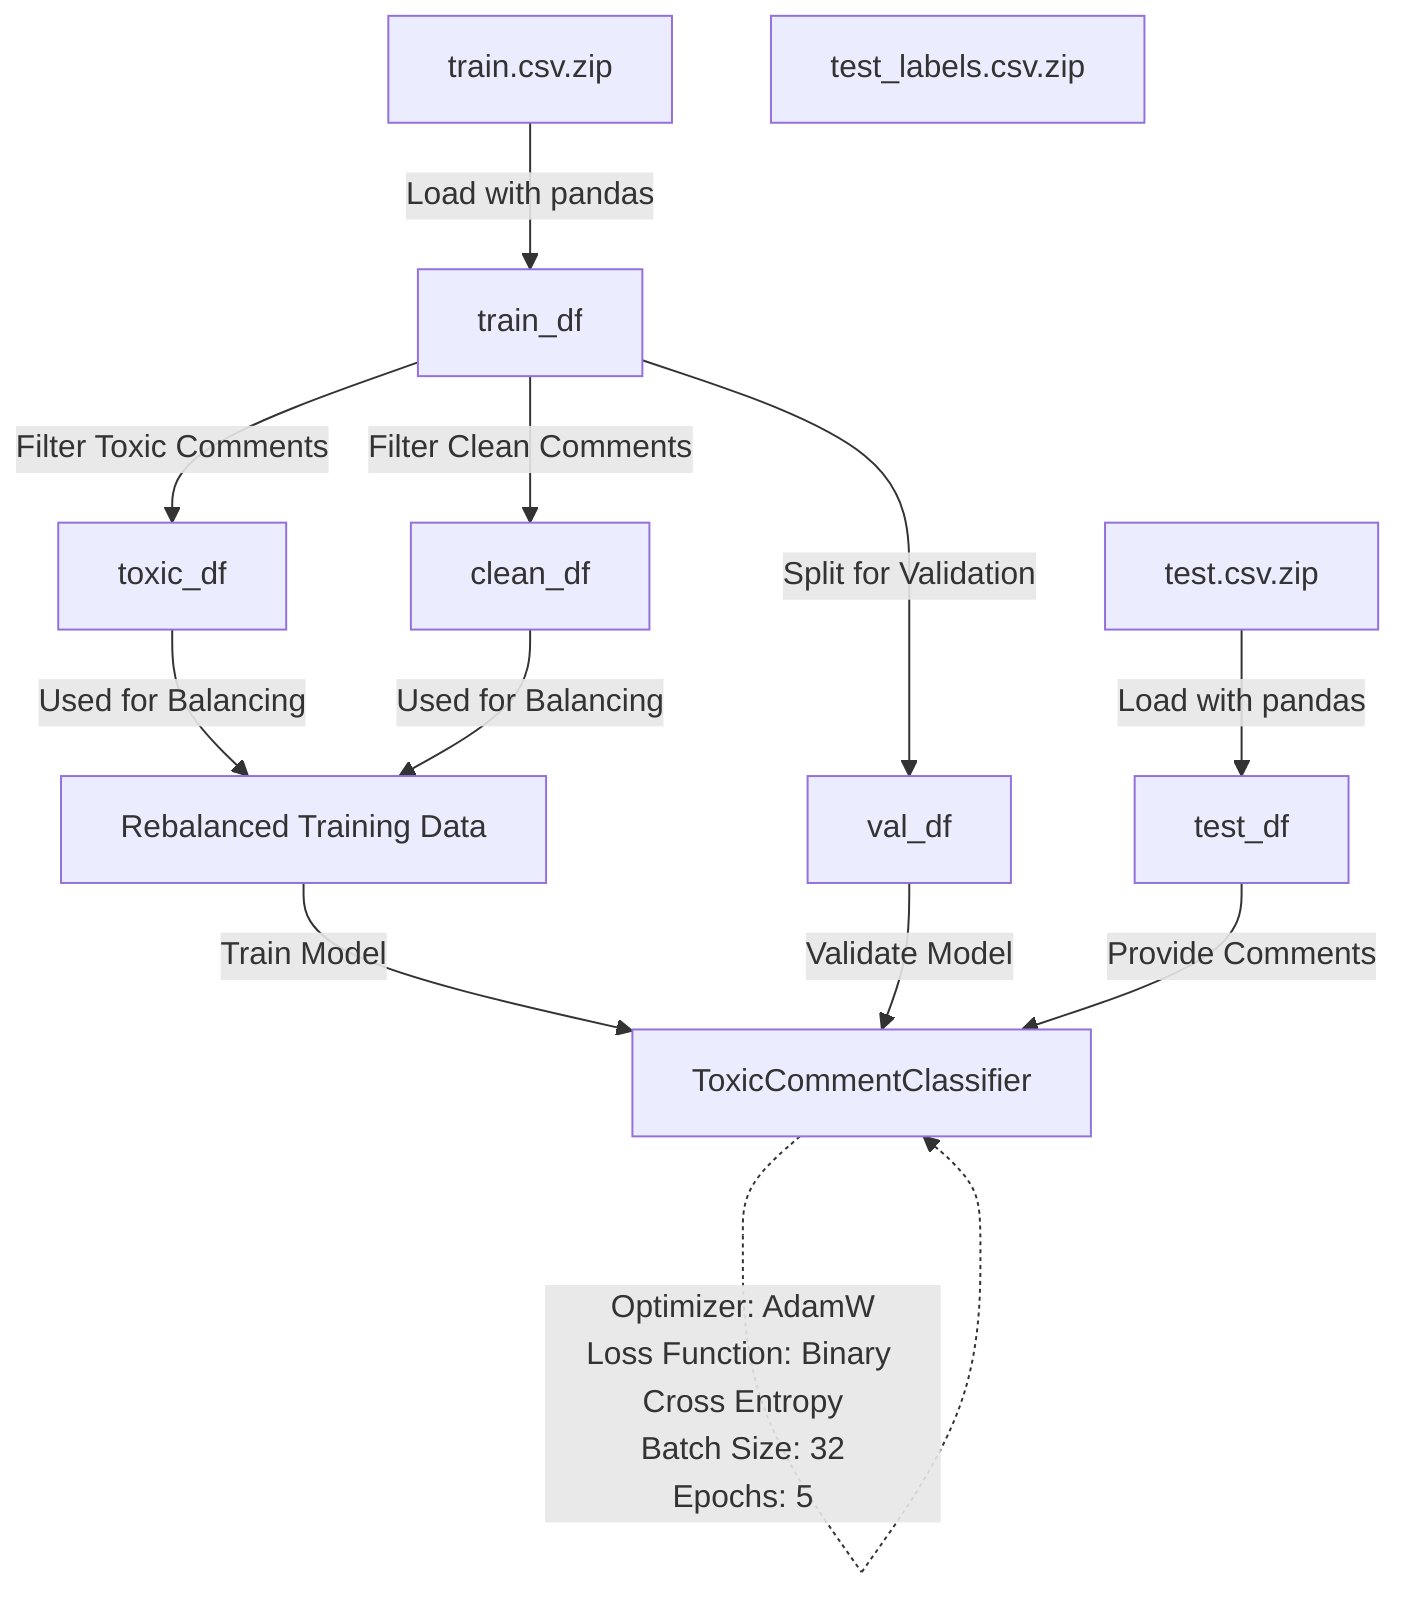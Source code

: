 flowchart TD
    %% Train Dataset Node
    A[train.csv.zip] -->|Load with pandas| B[train_df]
    
    %% Test Dataset Node
    C[test.csv.zip] -->|Load with pandas| D[test_df]
    
    %% Test Labels Node
    E[test_labels.csv.zip]
    
    %% Validation Data
    B -->|Split for Validation| F[val_df]
    
    %% Toxic and Clean Data
    B -->|Filter Toxic Comments| G[toxic_df]
    B -->|Filter Clean Comments| H[clean_df]
    
    %% Rebalance Data for Model Training
    G -->|Used for Balancing| I[Rebalanced Training Data]
    H -->|Used for Balancing| I
    
    %% Model Training
    I -->|Train Model| J[ToxicCommentClassifier]
    
    %% Model Hyperparameters
    J -.-> |Optimizer: AdamW\nLoss Function: Binary Cross Entropy\nBatch Size: 32\nEpochs: 5| J
    
    %% Validation
    F -->|Validate Model| J
    D -->|Provide Comments| J